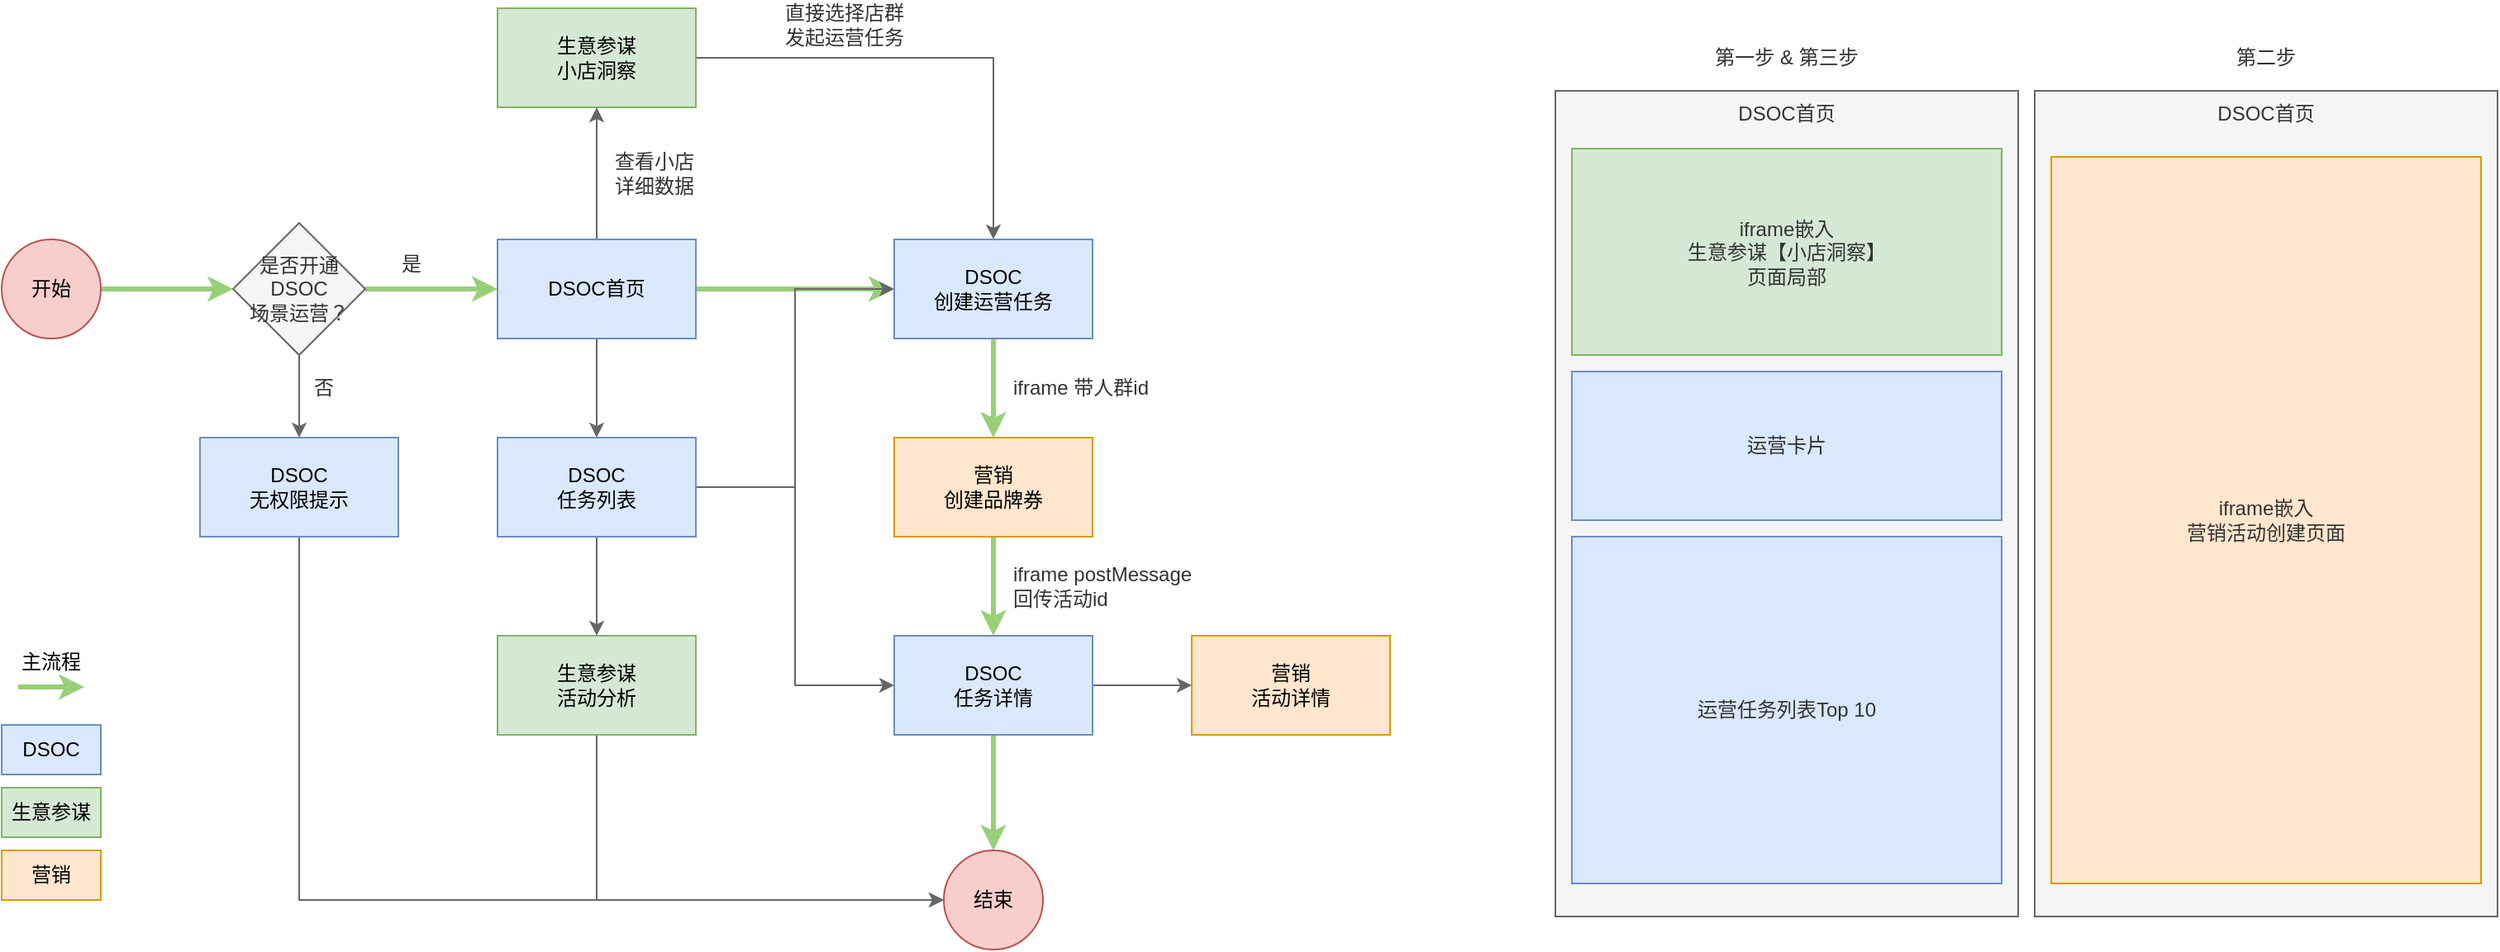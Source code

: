 <mxfile version="12.2.6" type="github" pages="1">
  <diagram id="N106i3W3YCd03xEBzc0Z" name="Page-1">
    <mxGraphModel dx="1412" dy="780" grid="1" gridSize="10" guides="1" tooltips="1" connect="1" arrows="1" fold="1" page="1" pageScale="1" pageWidth="827" pageHeight="1169" math="0" shadow="0">
      <root>
        <mxCell id="0"/>
        <mxCell id="1" parent="0"/>
        <mxCell id="og1X7F0gjWBo9PiOhJIb-28" value="DSOC首页" style="rounded=0;whiteSpace=wrap;html=1;align=center;verticalAlign=top;fillColor=#f5f5f5;strokeColor=#666666;fontColor=#333333;" vertex="1" parent="1">
          <mxGeometry x="1290" y="160" width="280" height="500" as="geometry"/>
        </mxCell>
        <mxCell id="og1X7F0gjWBo9PiOhJIb-24" value="DSOC首页" style="rounded=0;whiteSpace=wrap;html=1;align=center;verticalAlign=top;fillColor=#f5f5f5;strokeColor=#666666;fontColor=#333333;" vertex="1" parent="1">
          <mxGeometry x="1000" y="160" width="280" height="500" as="geometry"/>
        </mxCell>
        <mxCell id="qS_8AtRYpWkxKPDASyzW-3" value="" style="edgeStyle=orthogonalEdgeStyle;rounded=0;orthogonalLoop=1;jettySize=auto;html=1;strokeWidth=3;strokeColor=#97D077;" parent="1" source="qS_8AtRYpWkxKPDASyzW-1" edge="1">
          <mxGeometry relative="1" as="geometry">
            <mxPoint x="200" y="280" as="targetPoint"/>
          </mxGeometry>
        </mxCell>
        <mxCell id="qS_8AtRYpWkxKPDASyzW-1" value="开始" style="ellipse;whiteSpace=wrap;html=1;aspect=fixed;fillColor=#f8cecc;strokeColor=#b85450;" parent="1" vertex="1">
          <mxGeometry x="60" y="250" width="60" height="60" as="geometry"/>
        </mxCell>
        <mxCell id="qS_8AtRYpWkxKPDASyzW-6" value="" style="edgeStyle=orthogonalEdgeStyle;rounded=0;orthogonalLoop=1;jettySize=auto;html=1;strokeColor=#97D077;strokeWidth=3;" parent="1" source="qS_8AtRYpWkxKPDASyzW-4" target="qS_8AtRYpWkxKPDASyzW-5" edge="1">
          <mxGeometry relative="1" as="geometry"/>
        </mxCell>
        <mxCell id="qS_8AtRYpWkxKPDASyzW-8" value="" style="edgeStyle=orthogonalEdgeStyle;rounded=0;orthogonalLoop=1;jettySize=auto;html=1;strokeColor=#666666;" parent="1" source="qS_8AtRYpWkxKPDASyzW-4" target="qS_8AtRYpWkxKPDASyzW-7" edge="1">
          <mxGeometry relative="1" as="geometry"/>
        </mxCell>
        <mxCell id="qS_8AtRYpWkxKPDASyzW-16" value="" style="edgeStyle=orthogonalEdgeStyle;rounded=0;orthogonalLoop=1;jettySize=auto;html=1;strokeColor=#666666;" parent="1" source="qS_8AtRYpWkxKPDASyzW-4" target="qS_8AtRYpWkxKPDASyzW-15" edge="1">
          <mxGeometry relative="1" as="geometry"/>
        </mxCell>
        <mxCell id="qS_8AtRYpWkxKPDASyzW-4" value="DSOC首页" style="rounded=0;whiteSpace=wrap;html=1;fillColor=#dae8fc;strokeColor=#6c8ebf;" parent="1" vertex="1">
          <mxGeometry x="360" y="250" width="120" height="60" as="geometry"/>
        </mxCell>
        <mxCell id="qS_8AtRYpWkxKPDASyzW-17" value="" style="edgeStyle=orthogonalEdgeStyle;rounded=0;orthogonalLoop=1;jettySize=auto;html=1;entryX=0;entryY=0.5;entryDx=0;entryDy=0;strokeColor=#666666;" parent="1" source="qS_8AtRYpWkxKPDASyzW-15" target="qS_8AtRYpWkxKPDASyzW-5" edge="1">
          <mxGeometry relative="1" as="geometry"/>
        </mxCell>
        <mxCell id="qS_8AtRYpWkxKPDASyzW-19" value="" style="edgeStyle=orthogonalEdgeStyle;rounded=0;orthogonalLoop=1;jettySize=auto;html=1;entryX=0;entryY=0.5;entryDx=0;entryDy=0;strokeColor=#666666;" parent="1" source="qS_8AtRYpWkxKPDASyzW-15" target="qS_8AtRYpWkxKPDASyzW-11" edge="1">
          <mxGeometry relative="1" as="geometry">
            <mxPoint x="420" y="510" as="targetPoint"/>
          </mxGeometry>
        </mxCell>
        <mxCell id="og1X7F0gjWBo9PiOhJIb-8" value="" style="edgeStyle=orthogonalEdgeStyle;rounded=0;orthogonalLoop=1;jettySize=auto;html=1;strokeColor=#666666;strokeWidth=1;" edge="1" parent="1" source="qS_8AtRYpWkxKPDASyzW-15" target="og1X7F0gjWBo9PiOhJIb-7">
          <mxGeometry relative="1" as="geometry"/>
        </mxCell>
        <mxCell id="qS_8AtRYpWkxKPDASyzW-15" value="DSOC&lt;br&gt;任务列表" style="rounded=0;whiteSpace=wrap;html=1;fillColor=#dae8fc;strokeColor=#6c8ebf;" parent="1" vertex="1">
          <mxGeometry x="360" y="370" width="120" height="60" as="geometry"/>
        </mxCell>
        <mxCell id="qS_8AtRYpWkxKPDASyzW-14" value="" style="edgeStyle=orthogonalEdgeStyle;rounded=0;orthogonalLoop=1;jettySize=auto;html=1;entryX=0.5;entryY=0;entryDx=0;entryDy=0;strokeColor=#666666;" parent="1" source="qS_8AtRYpWkxKPDASyzW-7" target="qS_8AtRYpWkxKPDASyzW-5" edge="1">
          <mxGeometry relative="1" as="geometry">
            <mxPoint x="560" y="140" as="targetPoint"/>
          </mxGeometry>
        </mxCell>
        <mxCell id="qS_8AtRYpWkxKPDASyzW-7" value="生意参谋&lt;br&gt;小店洞察" style="rounded=0;whiteSpace=wrap;html=1;fillColor=#d5e8d4;strokeColor=#82b366;" parent="1" vertex="1">
          <mxGeometry x="360" y="110" width="120" height="60" as="geometry"/>
        </mxCell>
        <mxCell id="qS_8AtRYpWkxKPDASyzW-10" value="" style="edgeStyle=orthogonalEdgeStyle;rounded=0;orthogonalLoop=1;jettySize=auto;html=1;strokeColor=#97D077;strokeWidth=3;" parent="1" source="qS_8AtRYpWkxKPDASyzW-5" target="qS_8AtRYpWkxKPDASyzW-9" edge="1">
          <mxGeometry relative="1" as="geometry"/>
        </mxCell>
        <mxCell id="qS_8AtRYpWkxKPDASyzW-5" value="DSOC&lt;br&gt;创建运营任务" style="rounded=0;whiteSpace=wrap;html=1;fillColor=#dae8fc;strokeColor=#6c8ebf;" parent="1" vertex="1">
          <mxGeometry x="600" y="250" width="120" height="60" as="geometry"/>
        </mxCell>
        <mxCell id="qS_8AtRYpWkxKPDASyzW-12" value="" style="edgeStyle=orthogonalEdgeStyle;rounded=0;orthogonalLoop=1;jettySize=auto;html=1;strokeColor=#97D077;strokeWidth=3;" parent="1" source="qS_8AtRYpWkxKPDASyzW-9" target="qS_8AtRYpWkxKPDASyzW-11" edge="1">
          <mxGeometry relative="1" as="geometry"/>
        </mxCell>
        <mxCell id="qS_8AtRYpWkxKPDASyzW-9" value="营销&lt;br&gt;创建品牌券" style="rounded=0;whiteSpace=wrap;html=1;fillColor=#ffe6cc;strokeColor=#d79b00;" parent="1" vertex="1">
          <mxGeometry x="600" y="370" width="120" height="60" as="geometry"/>
        </mxCell>
        <mxCell id="qS_8AtRYpWkxKPDASyzW-25" value="" style="edgeStyle=orthogonalEdgeStyle;rounded=0;orthogonalLoop=1;jettySize=auto;html=1;strokeColor=#97D077;strokeWidth=3;" parent="1" source="qS_8AtRYpWkxKPDASyzW-11" target="qS_8AtRYpWkxKPDASyzW-21" edge="1">
          <mxGeometry relative="1" as="geometry"/>
        </mxCell>
        <mxCell id="og1X7F0gjWBo9PiOhJIb-15" value="" style="edgeStyle=orthogonalEdgeStyle;rounded=0;orthogonalLoop=1;jettySize=auto;html=1;strokeColor=#666666;strokeWidth=1;" edge="1" parent="1" source="qS_8AtRYpWkxKPDASyzW-11" target="og1X7F0gjWBo9PiOhJIb-14">
          <mxGeometry relative="1" as="geometry"/>
        </mxCell>
        <mxCell id="qS_8AtRYpWkxKPDASyzW-11" value="DSOC&lt;br&gt;任务详情" style="rounded=0;whiteSpace=wrap;html=1;fillColor=#dae8fc;strokeColor=#6c8ebf;" parent="1" vertex="1">
          <mxGeometry x="600" y="490" width="120" height="60" as="geometry"/>
        </mxCell>
        <mxCell id="og1X7F0gjWBo9PiOhJIb-14" value="营销&lt;br&gt;活动详情" style="rounded=0;whiteSpace=wrap;html=1;fillColor=#ffe6cc;strokeColor=#d79b00;" vertex="1" parent="1">
          <mxGeometry x="780" y="490" width="120" height="60" as="geometry"/>
        </mxCell>
        <mxCell id="qS_8AtRYpWkxKPDASyzW-24" value="" style="edgeStyle=orthogonalEdgeStyle;rounded=0;orthogonalLoop=1;jettySize=auto;html=1;strokeColor=#97D077;strokeWidth=3;" parent="1" source="qS_8AtRYpWkxKPDASyzW-20" target="qS_8AtRYpWkxKPDASyzW-4" edge="1">
          <mxGeometry relative="1" as="geometry"/>
        </mxCell>
        <mxCell id="qS_8AtRYpWkxKPDASyzW-29" value="" style="edgeStyle=orthogonalEdgeStyle;rounded=0;orthogonalLoop=1;jettySize=auto;html=1;strokeColor=#666666;" parent="1" source="qS_8AtRYpWkxKPDASyzW-20" edge="1">
          <mxGeometry relative="1" as="geometry">
            <mxPoint x="240" y="370" as="targetPoint"/>
          </mxGeometry>
        </mxCell>
        <mxCell id="qS_8AtRYpWkxKPDASyzW-20" value="是否开通DSOC&lt;br&gt;场景运营？" style="rhombus;whiteSpace=wrap;html=1;fillColor=#f5f5f5;strokeColor=#666666;fontColor=#333333;" parent="1" vertex="1">
          <mxGeometry x="200" y="240" width="80" height="80" as="geometry"/>
        </mxCell>
        <mxCell id="qS_8AtRYpWkxKPDASyzW-21" value="结束" style="ellipse;whiteSpace=wrap;html=1;aspect=fixed;fillColor=#f8cecc;strokeColor=#b85450;" parent="1" vertex="1">
          <mxGeometry x="630" y="620" width="60" height="60" as="geometry"/>
        </mxCell>
        <mxCell id="qS_8AtRYpWkxKPDASyzW-33" value="" style="edgeStyle=orthogonalEdgeStyle;rounded=0;orthogonalLoop=1;jettySize=auto;html=1;entryX=0;entryY=0.5;entryDx=0;entryDy=0;strokeColor=#666666;" parent="1" source="qS_8AtRYpWkxKPDASyzW-31" target="qS_8AtRYpWkxKPDASyzW-21" edge="1">
          <mxGeometry relative="1" as="geometry">
            <mxPoint x="240" y="510" as="targetPoint"/>
            <Array as="points">
              <mxPoint x="240" y="650"/>
            </Array>
          </mxGeometry>
        </mxCell>
        <mxCell id="qS_8AtRYpWkxKPDASyzW-31" value="DSOC&lt;br&gt;无权限提示" style="rounded=0;whiteSpace=wrap;html=1;fillColor=#dae8fc;strokeColor=#6c8ebf;" parent="1" vertex="1">
          <mxGeometry x="180" y="370" width="120" height="60" as="geometry"/>
        </mxCell>
        <mxCell id="og1X7F0gjWBo9PiOhJIb-1" value="否" style="text;html=1;strokeColor=none;fillColor=none;align=left;verticalAlign=middle;whiteSpace=wrap;rounded=0;fontColor=#333333;" vertex="1" parent="1">
          <mxGeometry x="247" y="330" width="40" height="20" as="geometry"/>
        </mxCell>
        <mxCell id="og1X7F0gjWBo9PiOhJIb-2" value="是" style="text;html=1;strokeColor=none;fillColor=none;align=left;verticalAlign=middle;whiteSpace=wrap;rounded=0;fontColor=#333333;" vertex="1" parent="1">
          <mxGeometry x="300" y="255" width="40" height="20" as="geometry"/>
        </mxCell>
        <mxCell id="og1X7F0gjWBo9PiOhJIb-3" value="" style="endArrow=classic;html=1;strokeColor=#97D077;strokeWidth=3;" edge="1" parent="1">
          <mxGeometry width="50" height="50" relative="1" as="geometry">
            <mxPoint x="70" y="521" as="sourcePoint"/>
            <mxPoint x="110" y="521" as="targetPoint"/>
          </mxGeometry>
        </mxCell>
        <mxCell id="og1X7F0gjWBo9PiOhJIb-4" value="主流程" style="text;html=1;strokeColor=none;fillColor=none;align=center;verticalAlign=middle;whiteSpace=wrap;rounded=0;" vertex="1" parent="1">
          <mxGeometry x="70" y="496" width="40" height="20" as="geometry"/>
        </mxCell>
        <mxCell id="og1X7F0gjWBo9PiOhJIb-10" value="" style="edgeStyle=orthogonalEdgeStyle;rounded=0;orthogonalLoop=1;jettySize=auto;html=1;strokeColor=#666666;strokeWidth=1;entryX=0;entryY=0.5;entryDx=0;entryDy=0;" edge="1" parent="1" source="og1X7F0gjWBo9PiOhJIb-7" target="qS_8AtRYpWkxKPDASyzW-21">
          <mxGeometry relative="1" as="geometry">
            <mxPoint x="420" y="650" as="targetPoint"/>
            <Array as="points">
              <mxPoint x="420" y="650"/>
            </Array>
          </mxGeometry>
        </mxCell>
        <mxCell id="og1X7F0gjWBo9PiOhJIb-7" value="生意参谋&lt;br&gt;活动分析" style="rounded=0;whiteSpace=wrap;html=1;fillColor=#d5e8d4;strokeColor=#82b366;" vertex="1" parent="1">
          <mxGeometry x="360" y="490" width="120" height="60" as="geometry"/>
        </mxCell>
        <mxCell id="og1X7F0gjWBo9PiOhJIb-11" value="DSOC" style="rounded=0;whiteSpace=wrap;html=1;align=center;fillColor=#dae8fc;strokeColor=#6c8ebf;" vertex="1" parent="1">
          <mxGeometry x="60" y="544" width="60" height="30" as="geometry"/>
        </mxCell>
        <mxCell id="og1X7F0gjWBo9PiOhJIb-12" value="生意参谋" style="rounded=0;whiteSpace=wrap;html=1;align=center;fillColor=#d5e8d4;strokeColor=#82b366;" vertex="1" parent="1">
          <mxGeometry x="60" y="582" width="60" height="30" as="geometry"/>
        </mxCell>
        <mxCell id="og1X7F0gjWBo9PiOhJIb-13" value="营销" style="rounded=0;whiteSpace=wrap;html=1;align=center;fillColor=#ffe6cc;strokeColor=#d79b00;" vertex="1" parent="1">
          <mxGeometry x="60" y="620" width="60" height="30" as="geometry"/>
        </mxCell>
        <mxCell id="og1X7F0gjWBo9PiOhJIb-17" value="直接选择店群发起运营任务" style="text;html=1;strokeColor=none;fillColor=none;align=center;verticalAlign=middle;whiteSpace=wrap;rounded=0;fontColor=#333333;" vertex="1" parent="1">
          <mxGeometry x="530" y="110" width="80" height="20" as="geometry"/>
        </mxCell>
        <mxCell id="og1X7F0gjWBo9PiOhJIb-18" value="查看小店详细数据" style="text;html=1;strokeColor=none;fillColor=none;align=center;verticalAlign=middle;whiteSpace=wrap;rounded=0;fontColor=#333333;" vertex="1" parent="1">
          <mxGeometry x="430" y="200" width="50" height="20" as="geometry"/>
        </mxCell>
        <mxCell id="og1X7F0gjWBo9PiOhJIb-21" value="iframe postMessage回传活动id" style="text;html=1;strokeColor=none;fillColor=none;align=left;verticalAlign=middle;whiteSpace=wrap;rounded=0;fontColor=#333333;" vertex="1" parent="1">
          <mxGeometry x="670" y="450" width="120" height="20" as="geometry"/>
        </mxCell>
        <mxCell id="og1X7F0gjWBo9PiOhJIb-22" value="iframe 带人群id" style="text;html=1;strokeColor=none;fillColor=none;align=left;verticalAlign=middle;whiteSpace=wrap;rounded=0;fontColor=#333333;" vertex="1" parent="1">
          <mxGeometry x="670" y="330" width="130" height="20" as="geometry"/>
        </mxCell>
        <mxCell id="og1X7F0gjWBo9PiOhJIb-25" value="iframe嵌入&lt;br&gt;生意参谋【小店洞察】&lt;br&gt;页面局部" style="rounded=0;whiteSpace=wrap;html=1;align=center;fillColor=#d5e8d4;strokeColor=#82b366;fontColor=#333333;" vertex="1" parent="1">
          <mxGeometry x="1010" y="195" width="260" height="125" as="geometry"/>
        </mxCell>
        <mxCell id="og1X7F0gjWBo9PiOhJIb-26" value="运营卡片" style="rounded=0;whiteSpace=wrap;html=1;align=center;fillColor=#dae8fc;strokeColor=#6c8ebf;fontColor=#333333;" vertex="1" parent="1">
          <mxGeometry x="1010" y="330" width="260" height="90" as="geometry"/>
        </mxCell>
        <mxCell id="og1X7F0gjWBo9PiOhJIb-27" value="iframe嵌入&lt;br&gt;营销活动创建页面" style="rounded=0;whiteSpace=wrap;html=1;align=center;fillColor=#ffe6cc;strokeColor=#d79b00;fontColor=#333333;" vertex="1" parent="1">
          <mxGeometry x="1300" y="200" width="260" height="440" as="geometry"/>
        </mxCell>
        <mxCell id="og1X7F0gjWBo9PiOhJIb-29" value="运营任务列表Top 10" style="rounded=0;whiteSpace=wrap;html=1;align=center;fillColor=#dae8fc;strokeColor=#6c8ebf;fontColor=#333333;" vertex="1" parent="1">
          <mxGeometry x="1010" y="430" width="260" height="210" as="geometry"/>
        </mxCell>
        <mxCell id="og1X7F0gjWBo9PiOhJIb-30" value="第一步 &amp;amp; 第三步" style="text;html=1;strokeColor=none;fillColor=none;align=center;verticalAlign=middle;whiteSpace=wrap;rounded=0;fontColor=#333333;" vertex="1" parent="1">
          <mxGeometry x="1090" y="130" width="100" height="20" as="geometry"/>
        </mxCell>
        <mxCell id="og1X7F0gjWBo9PiOhJIb-31" value="第二步" style="text;html=1;strokeColor=none;fillColor=none;align=center;verticalAlign=middle;whiteSpace=wrap;rounded=0;fontColor=#333333;" vertex="1" parent="1">
          <mxGeometry x="1410" y="130" width="40" height="20" as="geometry"/>
        </mxCell>
      </root>
    </mxGraphModel>
  </diagram>
</mxfile>
